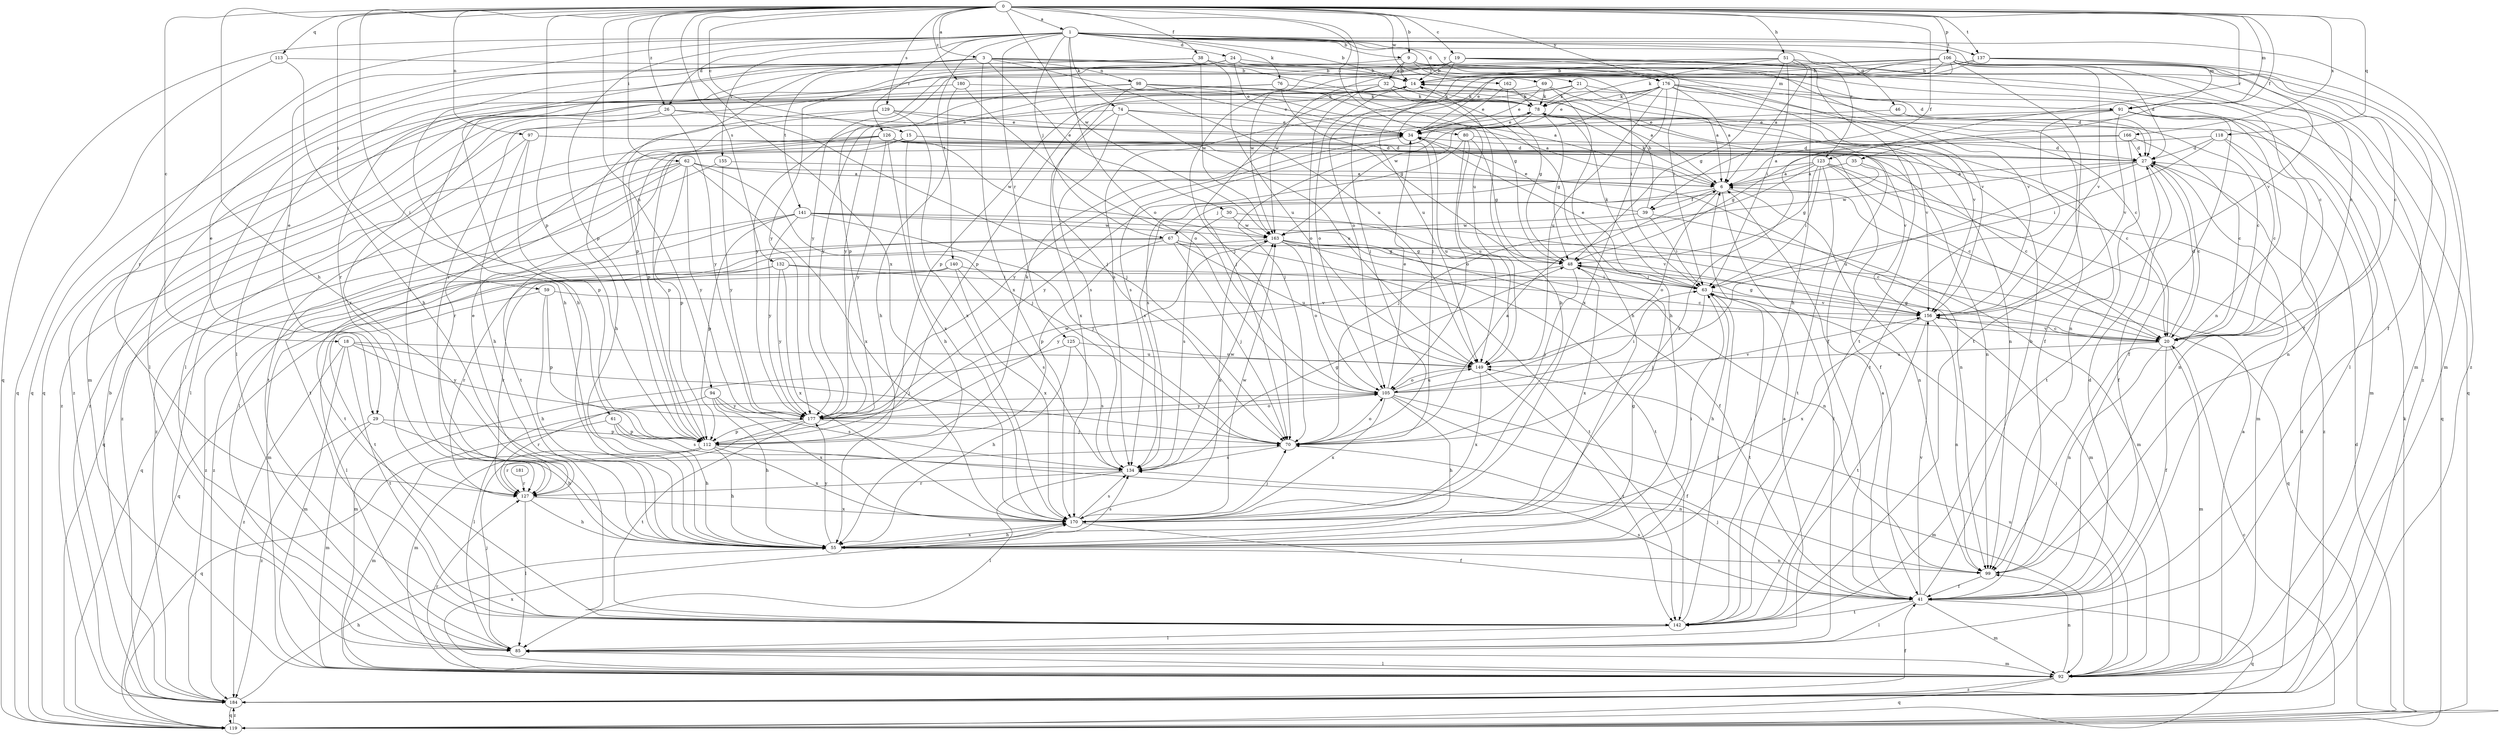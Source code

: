 strict digraph  {
0;
1;
3;
6;
9;
14;
15;
18;
19;
20;
21;
24;
26;
27;
29;
30;
32;
34;
35;
38;
39;
41;
46;
48;
51;
55;
59;
61;
62;
63;
67;
69;
70;
74;
76;
78;
80;
85;
91;
92;
94;
97;
98;
99;
105;
106;
112;
113;
118;
119;
123;
125;
126;
127;
129;
132;
134;
137;
140;
141;
142;
149;
155;
156;
162;
163;
166;
170;
176;
177;
180;
181;
184;
0 -> 1  [label=a];
0 -> 3  [label=a];
0 -> 9  [label=b];
0 -> 15  [label=c];
0 -> 18  [label=c];
0 -> 19  [label=c];
0 -> 35  [label=f];
0 -> 38  [label=f];
0 -> 39  [label=f];
0 -> 51  [label=h];
0 -> 55  [label=h];
0 -> 59  [label=i];
0 -> 61  [label=i];
0 -> 62  [label=i];
0 -> 80  [label=l];
0 -> 91  [label=m];
0 -> 94  [label=n];
0 -> 97  [label=n];
0 -> 106  [label=p];
0 -> 112  [label=p];
0 -> 113  [label=q];
0 -> 118  [label=q];
0 -> 123  [label=r];
0 -> 129  [label=s];
0 -> 132  [label=s];
0 -> 137  [label=t];
0 -> 149  [label=u];
0 -> 162  [label=w];
0 -> 163  [label=w];
0 -> 166  [label=x];
0 -> 170  [label=x];
0 -> 176  [label=y];
0 -> 180  [label=z];
0 -> 26  [label=z];
1 -> 9  [label=b];
1 -> 14  [label=b];
1 -> 21  [label=d];
1 -> 24  [label=d];
1 -> 26  [label=d];
1 -> 29  [label=e];
1 -> 46  [label=g];
1 -> 67  [label=j];
1 -> 74  [label=k];
1 -> 76  [label=k];
1 -> 91  [label=m];
1 -> 105  [label=o];
1 -> 112  [label=p];
1 -> 119  [label=q];
1 -> 123  [label=r];
1 -> 125  [label=r];
1 -> 126  [label=r];
1 -> 127  [label=r];
1 -> 137  [label=t];
1 -> 140  [label=t];
1 -> 155  [label=v];
1 -> 176  [label=y];
1 -> 184  [label=z];
3 -> 29  [label=e];
3 -> 30  [label=e];
3 -> 48  [label=g];
3 -> 55  [label=h];
3 -> 63  [label=i];
3 -> 91  [label=m];
3 -> 98  [label=n];
3 -> 112  [label=p];
3 -> 141  [label=t];
3 -> 149  [label=u];
3 -> 170  [label=x];
6 -> 39  [label=f];
6 -> 67  [label=j];
6 -> 78  [label=k];
6 -> 85  [label=l];
6 -> 99  [label=n];
6 -> 105  [label=o];
9 -> 14  [label=b];
9 -> 20  [label=c];
9 -> 32  [label=e];
9 -> 69  [label=j];
9 -> 99  [label=n];
9 -> 127  [label=r];
9 -> 156  [label=v];
14 -> 78  [label=k];
14 -> 105  [label=o];
14 -> 112  [label=p];
15 -> 27  [label=d];
15 -> 112  [label=p];
15 -> 142  [label=t];
15 -> 156  [label=v];
15 -> 170  [label=x];
18 -> 70  [label=j];
18 -> 92  [label=m];
18 -> 142  [label=t];
18 -> 149  [label=u];
18 -> 177  [label=y];
18 -> 184  [label=z];
19 -> 14  [label=b];
19 -> 63  [label=i];
19 -> 70  [label=j];
19 -> 119  [label=q];
19 -> 127  [label=r];
19 -> 142  [label=t];
19 -> 149  [label=u];
19 -> 184  [label=z];
20 -> 27  [label=d];
20 -> 41  [label=f];
20 -> 48  [label=g];
20 -> 92  [label=m];
20 -> 99  [label=n];
20 -> 149  [label=u];
20 -> 156  [label=v];
21 -> 6  [label=a];
21 -> 20  [label=c];
21 -> 78  [label=k];
21 -> 134  [label=s];
21 -> 177  [label=y];
24 -> 14  [label=b];
24 -> 27  [label=d];
24 -> 34  [label=e];
24 -> 85  [label=l];
24 -> 119  [label=q];
24 -> 156  [label=v];
24 -> 177  [label=y];
26 -> 34  [label=e];
26 -> 70  [label=j];
26 -> 127  [label=r];
26 -> 177  [label=y];
26 -> 184  [label=z];
27 -> 6  [label=a];
27 -> 20  [label=c];
27 -> 41  [label=f];
27 -> 92  [label=m];
27 -> 149  [label=u];
27 -> 163  [label=w];
29 -> 55  [label=h];
29 -> 92  [label=m];
29 -> 112  [label=p];
29 -> 184  [label=z];
30 -> 134  [label=s];
30 -> 156  [label=v];
30 -> 163  [label=w];
32 -> 6  [label=a];
32 -> 55  [label=h];
32 -> 70  [label=j];
32 -> 78  [label=k];
32 -> 105  [label=o];
32 -> 127  [label=r];
34 -> 27  [label=d];
34 -> 149  [label=u];
34 -> 177  [label=y];
35 -> 6  [label=a];
35 -> 20  [label=c];
35 -> 177  [label=y];
38 -> 14  [label=b];
38 -> 55  [label=h];
38 -> 119  [label=q];
38 -> 149  [label=u];
38 -> 163  [label=w];
39 -> 14  [label=b];
39 -> 34  [label=e];
39 -> 63  [label=i];
39 -> 92  [label=m];
39 -> 163  [label=w];
41 -> 6  [label=a];
41 -> 14  [label=b];
41 -> 27  [label=d];
41 -> 70  [label=j];
41 -> 85  [label=l];
41 -> 92  [label=m];
41 -> 119  [label=q];
41 -> 134  [label=s];
41 -> 142  [label=t];
41 -> 156  [label=v];
46 -> 20  [label=c];
46 -> 34  [label=e];
48 -> 63  [label=i];
48 -> 70  [label=j];
48 -> 170  [label=x];
48 -> 177  [label=y];
51 -> 6  [label=a];
51 -> 14  [label=b];
51 -> 20  [label=c];
51 -> 48  [label=g];
51 -> 55  [label=h];
51 -> 63  [label=i];
51 -> 78  [label=k];
51 -> 177  [label=y];
55 -> 48  [label=g];
55 -> 63  [label=i];
55 -> 99  [label=n];
55 -> 134  [label=s];
55 -> 170  [label=x];
55 -> 177  [label=y];
59 -> 55  [label=h];
59 -> 85  [label=l];
59 -> 112  [label=p];
59 -> 156  [label=v];
61 -> 55  [label=h];
61 -> 112  [label=p];
61 -> 119  [label=q];
61 -> 134  [label=s];
62 -> 6  [label=a];
62 -> 70  [label=j];
62 -> 85  [label=l];
62 -> 99  [label=n];
62 -> 112  [label=p];
62 -> 119  [label=q];
62 -> 142  [label=t];
62 -> 170  [label=x];
62 -> 177  [label=y];
63 -> 34  [label=e];
63 -> 55  [label=h];
63 -> 70  [label=j];
63 -> 78  [label=k];
63 -> 142  [label=t];
63 -> 156  [label=v];
67 -> 48  [label=g];
67 -> 70  [label=j];
67 -> 92  [label=m];
67 -> 112  [label=p];
67 -> 142  [label=t];
67 -> 149  [label=u];
67 -> 184  [label=z];
69 -> 34  [label=e];
69 -> 55  [label=h];
69 -> 78  [label=k];
69 -> 99  [label=n];
69 -> 184  [label=z];
70 -> 6  [label=a];
70 -> 105  [label=o];
70 -> 134  [label=s];
74 -> 34  [label=e];
74 -> 134  [label=s];
74 -> 149  [label=u];
74 -> 156  [label=v];
74 -> 170  [label=x];
74 -> 184  [label=z];
76 -> 48  [label=g];
76 -> 78  [label=k];
76 -> 92  [label=m];
76 -> 177  [label=y];
78 -> 34  [label=e];
78 -> 48  [label=g];
78 -> 99  [label=n];
78 -> 134  [label=s];
80 -> 27  [label=d];
80 -> 48  [label=g];
80 -> 105  [label=o];
80 -> 134  [label=s];
80 -> 149  [label=u];
85 -> 6  [label=a];
85 -> 70  [label=j];
85 -> 92  [label=m];
91 -> 34  [label=e];
91 -> 41  [label=f];
91 -> 70  [label=j];
91 -> 92  [label=m];
91 -> 119  [label=q];
91 -> 142  [label=t];
91 -> 156  [label=v];
92 -> 6  [label=a];
92 -> 63  [label=i];
92 -> 85  [label=l];
92 -> 99  [label=n];
92 -> 119  [label=q];
92 -> 127  [label=r];
92 -> 149  [label=u];
92 -> 170  [label=x];
92 -> 184  [label=z];
94 -> 55  [label=h];
94 -> 127  [label=r];
94 -> 134  [label=s];
94 -> 170  [label=x];
94 -> 177  [label=y];
97 -> 20  [label=c];
97 -> 27  [label=d];
97 -> 55  [label=h];
97 -> 85  [label=l];
97 -> 112  [label=p];
98 -> 6  [label=a];
98 -> 34  [label=e];
98 -> 41  [label=f];
98 -> 70  [label=j];
98 -> 78  [label=k];
98 -> 85  [label=l];
98 -> 177  [label=y];
99 -> 41  [label=f];
105 -> 34  [label=e];
105 -> 41  [label=f];
105 -> 55  [label=h];
105 -> 63  [label=i];
105 -> 85  [label=l];
105 -> 92  [label=m];
105 -> 149  [label=u];
105 -> 156  [label=v];
105 -> 170  [label=x];
105 -> 177  [label=y];
106 -> 14  [label=b];
106 -> 20  [label=c];
106 -> 27  [label=d];
106 -> 34  [label=e];
106 -> 41  [label=f];
106 -> 70  [label=j];
106 -> 92  [label=m];
106 -> 105  [label=o];
106 -> 112  [label=p];
106 -> 142  [label=t];
106 -> 156  [label=v];
106 -> 163  [label=w];
112 -> 55  [label=h];
112 -> 78  [label=k];
112 -> 92  [label=m];
112 -> 99  [label=n];
112 -> 127  [label=r];
112 -> 170  [label=x];
113 -> 14  [label=b];
113 -> 55  [label=h];
113 -> 119  [label=q];
118 -> 20  [label=c];
118 -> 27  [label=d];
118 -> 48  [label=g];
118 -> 63  [label=i];
118 -> 99  [label=n];
119 -> 20  [label=c];
119 -> 27  [label=d];
119 -> 78  [label=k];
119 -> 184  [label=z];
123 -> 6  [label=a];
123 -> 20  [label=c];
123 -> 48  [label=g];
123 -> 63  [label=i];
123 -> 70  [label=j];
123 -> 99  [label=n];
123 -> 134  [label=s];
123 -> 142  [label=t];
123 -> 184  [label=z];
125 -> 55  [label=h];
125 -> 92  [label=m];
125 -> 134  [label=s];
125 -> 149  [label=u];
126 -> 27  [label=d];
126 -> 41  [label=f];
126 -> 55  [label=h];
126 -> 99  [label=n];
126 -> 127  [label=r];
126 -> 142  [label=t];
126 -> 163  [label=w];
126 -> 177  [label=y];
126 -> 184  [label=z];
127 -> 34  [label=e];
127 -> 55  [label=h];
127 -> 85  [label=l];
127 -> 170  [label=x];
129 -> 6  [label=a];
129 -> 34  [label=e];
129 -> 55  [label=h];
129 -> 112  [label=p];
129 -> 170  [label=x];
132 -> 20  [label=c];
132 -> 63  [label=i];
132 -> 127  [label=r];
132 -> 142  [label=t];
132 -> 170  [label=x];
132 -> 177  [label=y];
134 -> 48  [label=g];
134 -> 85  [label=l];
134 -> 127  [label=r];
134 -> 163  [label=w];
137 -> 14  [label=b];
137 -> 41  [label=f];
137 -> 70  [label=j];
137 -> 92  [label=m];
137 -> 156  [label=v];
137 -> 163  [label=w];
140 -> 63  [label=i];
140 -> 119  [label=q];
140 -> 127  [label=r];
140 -> 134  [label=s];
140 -> 170  [label=x];
141 -> 20  [label=c];
141 -> 41  [label=f];
141 -> 70  [label=j];
141 -> 112  [label=p];
141 -> 119  [label=q];
141 -> 142  [label=t];
141 -> 163  [label=w];
141 -> 177  [label=y];
142 -> 63  [label=i];
142 -> 85  [label=l];
149 -> 105  [label=o];
149 -> 142  [label=t];
149 -> 170  [label=x];
155 -> 6  [label=a];
155 -> 177  [label=y];
155 -> 184  [label=z];
156 -> 20  [label=c];
156 -> 48  [label=g];
156 -> 99  [label=n];
156 -> 142  [label=t];
156 -> 170  [label=x];
162 -> 34  [label=e];
162 -> 48  [label=g];
162 -> 78  [label=k];
163 -> 48  [label=g];
163 -> 92  [label=m];
163 -> 99  [label=n];
163 -> 105  [label=o];
163 -> 119  [label=q];
163 -> 142  [label=t];
163 -> 170  [label=x];
163 -> 184  [label=z];
166 -> 6  [label=a];
166 -> 20  [label=c];
166 -> 27  [label=d];
166 -> 142  [label=t];
166 -> 170  [label=x];
170 -> 14  [label=b];
170 -> 41  [label=f];
170 -> 55  [label=h];
170 -> 70  [label=j];
170 -> 134  [label=s];
170 -> 163  [label=w];
176 -> 6  [label=a];
176 -> 27  [label=d];
176 -> 34  [label=e];
176 -> 41  [label=f];
176 -> 78  [label=k];
176 -> 85  [label=l];
176 -> 112  [label=p];
176 -> 149  [label=u];
176 -> 156  [label=v];
176 -> 163  [label=w];
176 -> 170  [label=x];
177 -> 70  [label=j];
177 -> 92  [label=m];
177 -> 105  [label=o];
177 -> 112  [label=p];
177 -> 142  [label=t];
177 -> 163  [label=w];
180 -> 55  [label=h];
180 -> 78  [label=k];
180 -> 85  [label=l];
180 -> 105  [label=o];
181 -> 127  [label=r];
184 -> 14  [label=b];
184 -> 27  [label=d];
184 -> 41  [label=f];
184 -> 55  [label=h];
184 -> 119  [label=q];
}
